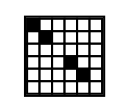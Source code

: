 digraph dibujo{
node [shape=plaintext]
a [label=<<TABLE BORDER="1" CELLBORDER="1" CELLSPACING="0">
<TR>  <TD BGCOLOR="#000000"></TD>  <TD BGCOLOR="#FFFFFF"></TD>  <TD BGCOLOR="#FFFFFF"></TD>  <TD BGCOLOR="#FFFFFF"></TD>  <TD BGCOLOR="#FFFFFF"></TD>  <TD BGCOLOR="#FFFFFF"></TD>  </TR>
<TR>  <TD BGCOLOR="#FFFFFF"></TD>  <TD BGCOLOR="#000000"></TD>  <TD BGCOLOR="#FFFFFF"></TD>  <TD BGCOLOR="#FFFFFF"></TD>  <TD BGCOLOR="#FFFFFF"></TD>  <TD BGCOLOR="#FFFFFF"></TD>  </TR>
<TR>  <TD BGCOLOR="#FFFFFF"></TD>  <TD BGCOLOR="#FFFFFF"></TD>  <TD BGCOLOR="#FFFFFF"></TD>  <TD BGCOLOR="#FFFFFF"></TD>  <TD BGCOLOR="#FFFFFF"></TD>  <TD BGCOLOR="#FFFFFF"></TD>  </TR>
<TR>  <TD BGCOLOR="#FFFFFF"></TD>  <TD BGCOLOR="#FFFFFF"></TD>  <TD BGCOLOR="#FFFFFF"></TD>  <TD BGCOLOR="#000000"></TD>  <TD BGCOLOR="#FFFFFF"></TD>  <TD BGCOLOR="#FFFFFF"></TD>  </TR>
<TR>  <TD BGCOLOR="#FFFFFF"></TD>  <TD BGCOLOR="#FFFFFF"></TD>  <TD BGCOLOR="#FFFFFF"></TD>  <TD BGCOLOR="#FFFFFF"></TD>  <TD BGCOLOR="#000000"></TD>  <TD BGCOLOR="#FFFFFF"></TD>  </TR>
<TR>  <TD BGCOLOR="#FFFFFF"></TD>  <TD BGCOLOR="#FFFFFF"></TD>  <TD BGCOLOR="#FFFFFF"></TD>  <TD BGCOLOR="#FFFFFF"></TD>  <TD BGCOLOR="#FFFFFF"></TD>  <TD BGCOLOR="#FFFFFF"></TD>  </TR>
</TABLE>>];
}